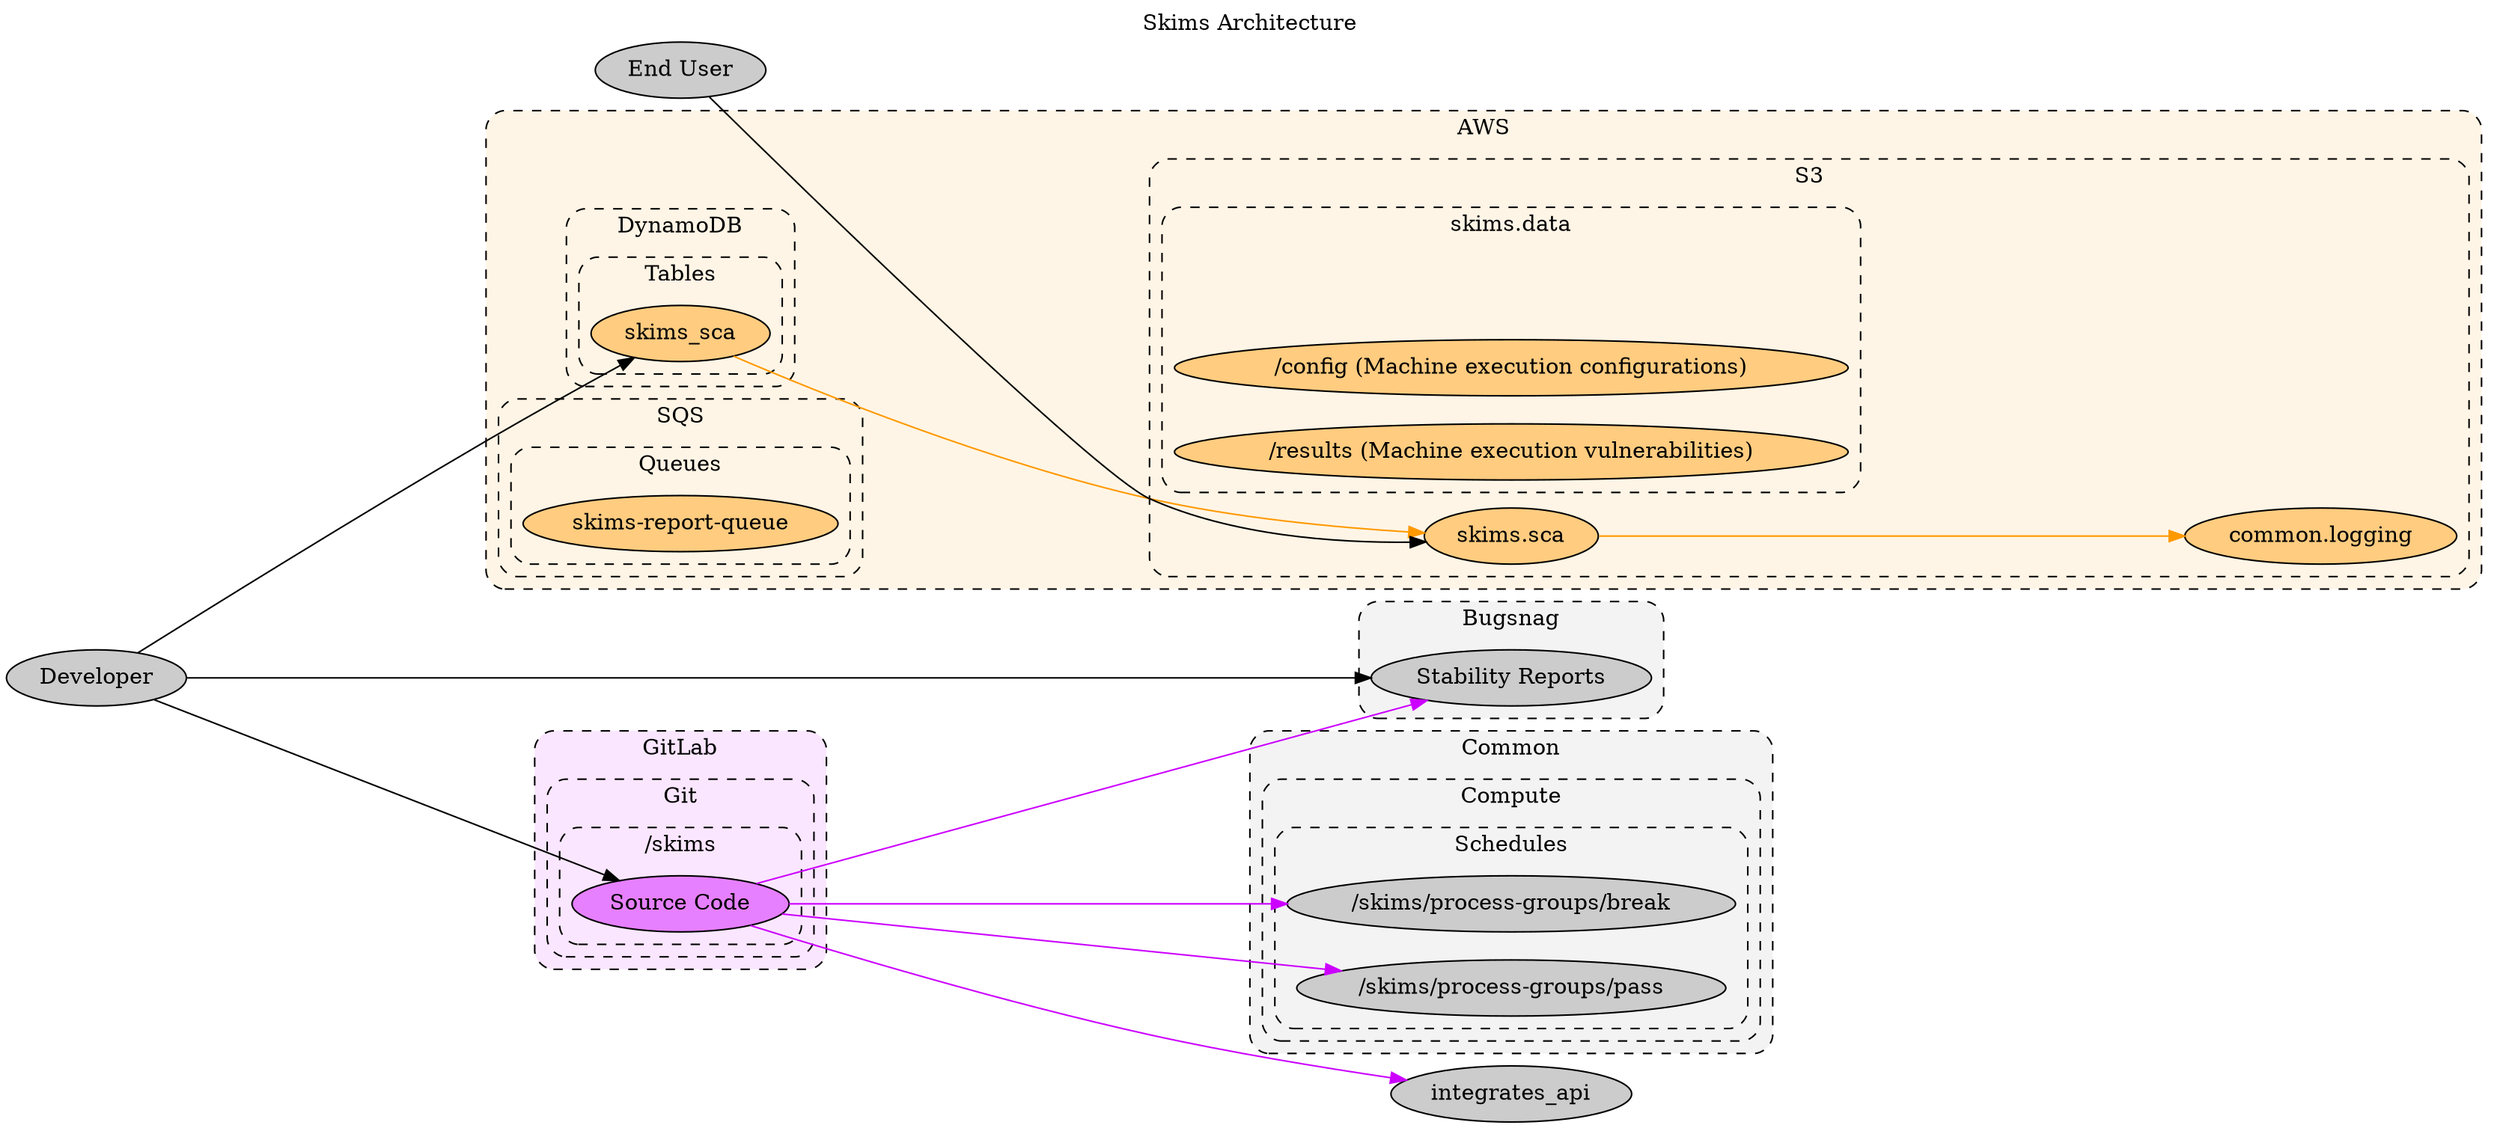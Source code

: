 // SPDX-FileCopyrightText: 2022 Fluid Attacks <development@fluidattacks.com>
//
// SPDX-License-Identifier: MPL-2.0

digraph skims {
  label="Skims Architecture"
  labelloc="t"
  compound="true"
  concentrate="true"
  ranksep="3.0"
  rankdir="LR"
  scale="scalexy"

  node[style="filled"]
  graph[style="dashed,rounded"]

  subgraph cluster_aws {
    label="AWS"
    bgcolor="0.1 0.1 1.0"
    node[fillcolor="0.1 0.5 1.0"]

    subgraph cluster_aws_dynamodb {
      label="DynamoDB"

      subgraph cluster_aws_dynamodb_tables {
        label="Tables"

        aws_dynamodb_tables_skims_sca[label="skims_sca"]
      }
    }

    subgraph cluster_aws_s3 {
      label="S3"

      subgraph cluster_aws_s3_skims_data {
        label="skims.data"

        cluster_aws_s3_skims_data[label="" style="invis"]

        aws_s3_skims_data_config[label="/config (Machine execution configurations)" width="6.0"]
        aws_s3_skims_data_results[label="/results (Machine execution vulnerabilities)" width="6.0"]
      }

      aws_s3_skims_sca[label="skims.sca"]
      aws_s3_common_logging[label="common.logging"]
    }

    subgraph cluster_aws_sqs {
      label="SQS"

      subgraph cluster_aws_sqs_queues {
        label="Queues"

        aws_sqs_queues_skims_report_queue[label="skims-report-queue"]
      }
    }
  }

  subgraph cluster_bugsnag {
    label="Bugsnag"
    bgcolor="0.0 0.0 0.95"
    node[fillcolor="0.0 0.0 0.8"]

    bugsnag[label="Stability Reports"]
  }

  subgraph cluster_common {
    label="Common"
    bgcolor="0.0 0.0 0.95"
    node[fillcolor="0.0 0.0 0.8"]

    subgraph cluster_common_compute {
      label="Compute"

      subgraph cluster_common_compute_schedules {
        label="Schedules"

        common_compute_schedules_break[label="/skims/process-groups/break"]
        common_compute_schedules_pass[label="/skims/process-groups/pass"]
      }
    }
  }

  subgraph cluster_gitlab {
    label="GitLab"
    bgcolor="0.8 0.1 1.0"
    node[fillcolor="0.8 0.5 1.0"]

    subgraph cluster_gitlab_git {
      label="Git"

      subgraph cluster_gitlab_skims {
        label="/skims"

        gitlab_skims[label="Source Code"]
      }
    }
  }

  node[fillcolor="0.0 0.0 0.8"]
  end_user[label="End User"]
  developer[label="Developer"]

  edge[color="0.1 1.0 1.0"]
  aws_dynamodb_tables_skims_sca -> aws_s3_skims_sca[]
  aws_s3_skims_sca -> aws_s3_common_logging[]

  edge[color="0.8 1.0 1.0"]
  gitlab_skims -> bugsnag[]
  gitlab_skims -> common_compute_schedules_break[]
  gitlab_skims -> common_compute_schedules_pass[]
  gitlab_skims -> integrates_api[]

  edge[color="0.0 0.0 0.0"]
  developer -> aws_dynamodb_tables_skims_sca[]
  developer -> bugsnag[]
  developer -> gitlab_skims[]
  end_user -> aws_s3_skims_sca[]
}
